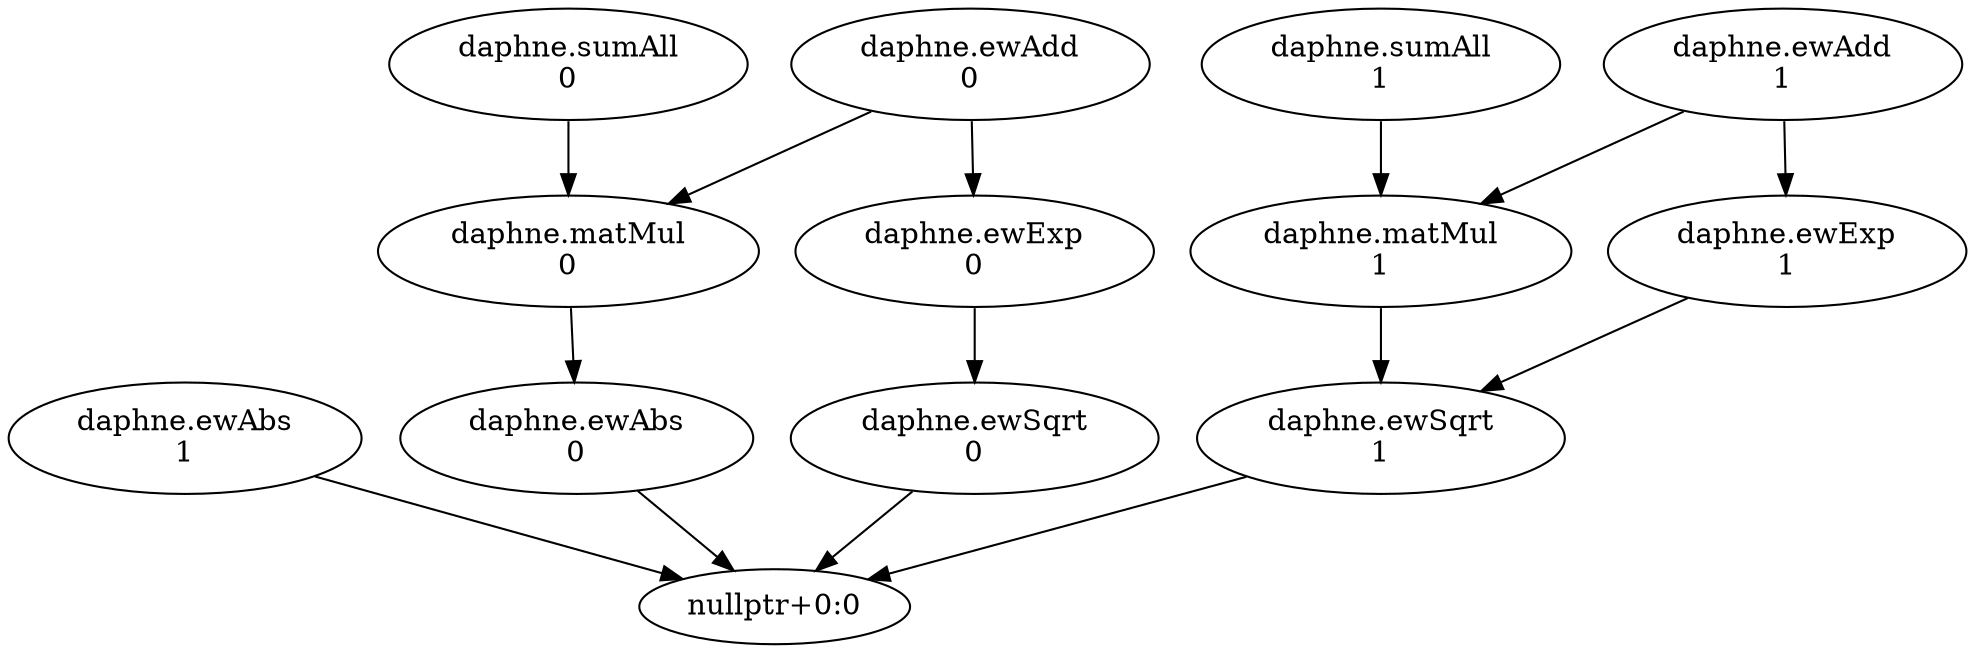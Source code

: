 digraph G {
"daphne.ewSqrt+564aaa395ba0:1" [label="daphne.ewSqrt\n1"];
"daphne.ewSqrt+564aaa395ba0:1" -> "nullptr+0:0";
"daphne.matMul+564aaa0e3340:1" [label="daphne.matMul\n1"];
"daphne.matMul+564aaa0e3340:1" -> "daphne.ewSqrt+564aaa395ba0:1";
"daphne.ewAbs+564aaa395a80:1" [label="daphne.ewAbs\n1"];
"daphne.ewAbs+564aaa395a80:1" -> "nullptr+0:0";
"daphne.ewSqrt+564aaa395ba0:0" [label="daphne.ewSqrt\n0"];
"daphne.ewSqrt+564aaa395ba0:0" -> "nullptr+0:0";
"daphne.matMul+564aaa0e3340:0" [label="daphne.matMul\n0"];
"daphne.matMul+564aaa0e3340:0" -> "daphne.ewAbs+564aaa395a80:0";
"daphne.ewAbs+564aaa395a80:0" [label="daphne.ewAbs\n0"];
"daphne.ewAbs+564aaa395a80:0" -> "nullptr+0:0";
"daphne.ewAdd+564aaa1848c0:1" [label="daphne.ewAdd\n1"];
"daphne.ewAdd+564aaa1848c0:1" -> "daphne.ewExp+564aaa395c30:1";
"daphne.ewAdd+564aaa1848c0:1" -> "daphne.matMul+564aaa0e3340:1";
"daphne.ewAdd+564aaa1848c0:0" [label="daphne.ewAdd\n0"];
"daphne.ewAdd+564aaa1848c0:0" -> "daphne.ewExp+564aaa395c30:0";
"daphne.ewAdd+564aaa1848c0:0" -> "daphne.matMul+564aaa0e3340:0";
"daphne.ewExp+564aaa395c30:1" [label="daphne.ewExp\n1"];
"daphne.ewExp+564aaa395c30:1" -> "daphne.ewSqrt+564aaa395ba0:1";
"daphne.sumAll+564aaa396e10:1" [label="daphne.sumAll\n1"];
"daphne.sumAll+564aaa396e10:1" -> "daphne.matMul+564aaa0e3340:1";
"daphne.ewExp+564aaa395c30:0" [label="daphne.ewExp\n0"];
"daphne.ewExp+564aaa395c30:0" -> "daphne.ewSqrt+564aaa395ba0:0";
"daphne.sumAll+564aaa396e10:0" [label="daphne.sumAll\n0"];
"daphne.sumAll+564aaa396e10:0" -> "daphne.matMul+564aaa0e3340:0";
}
